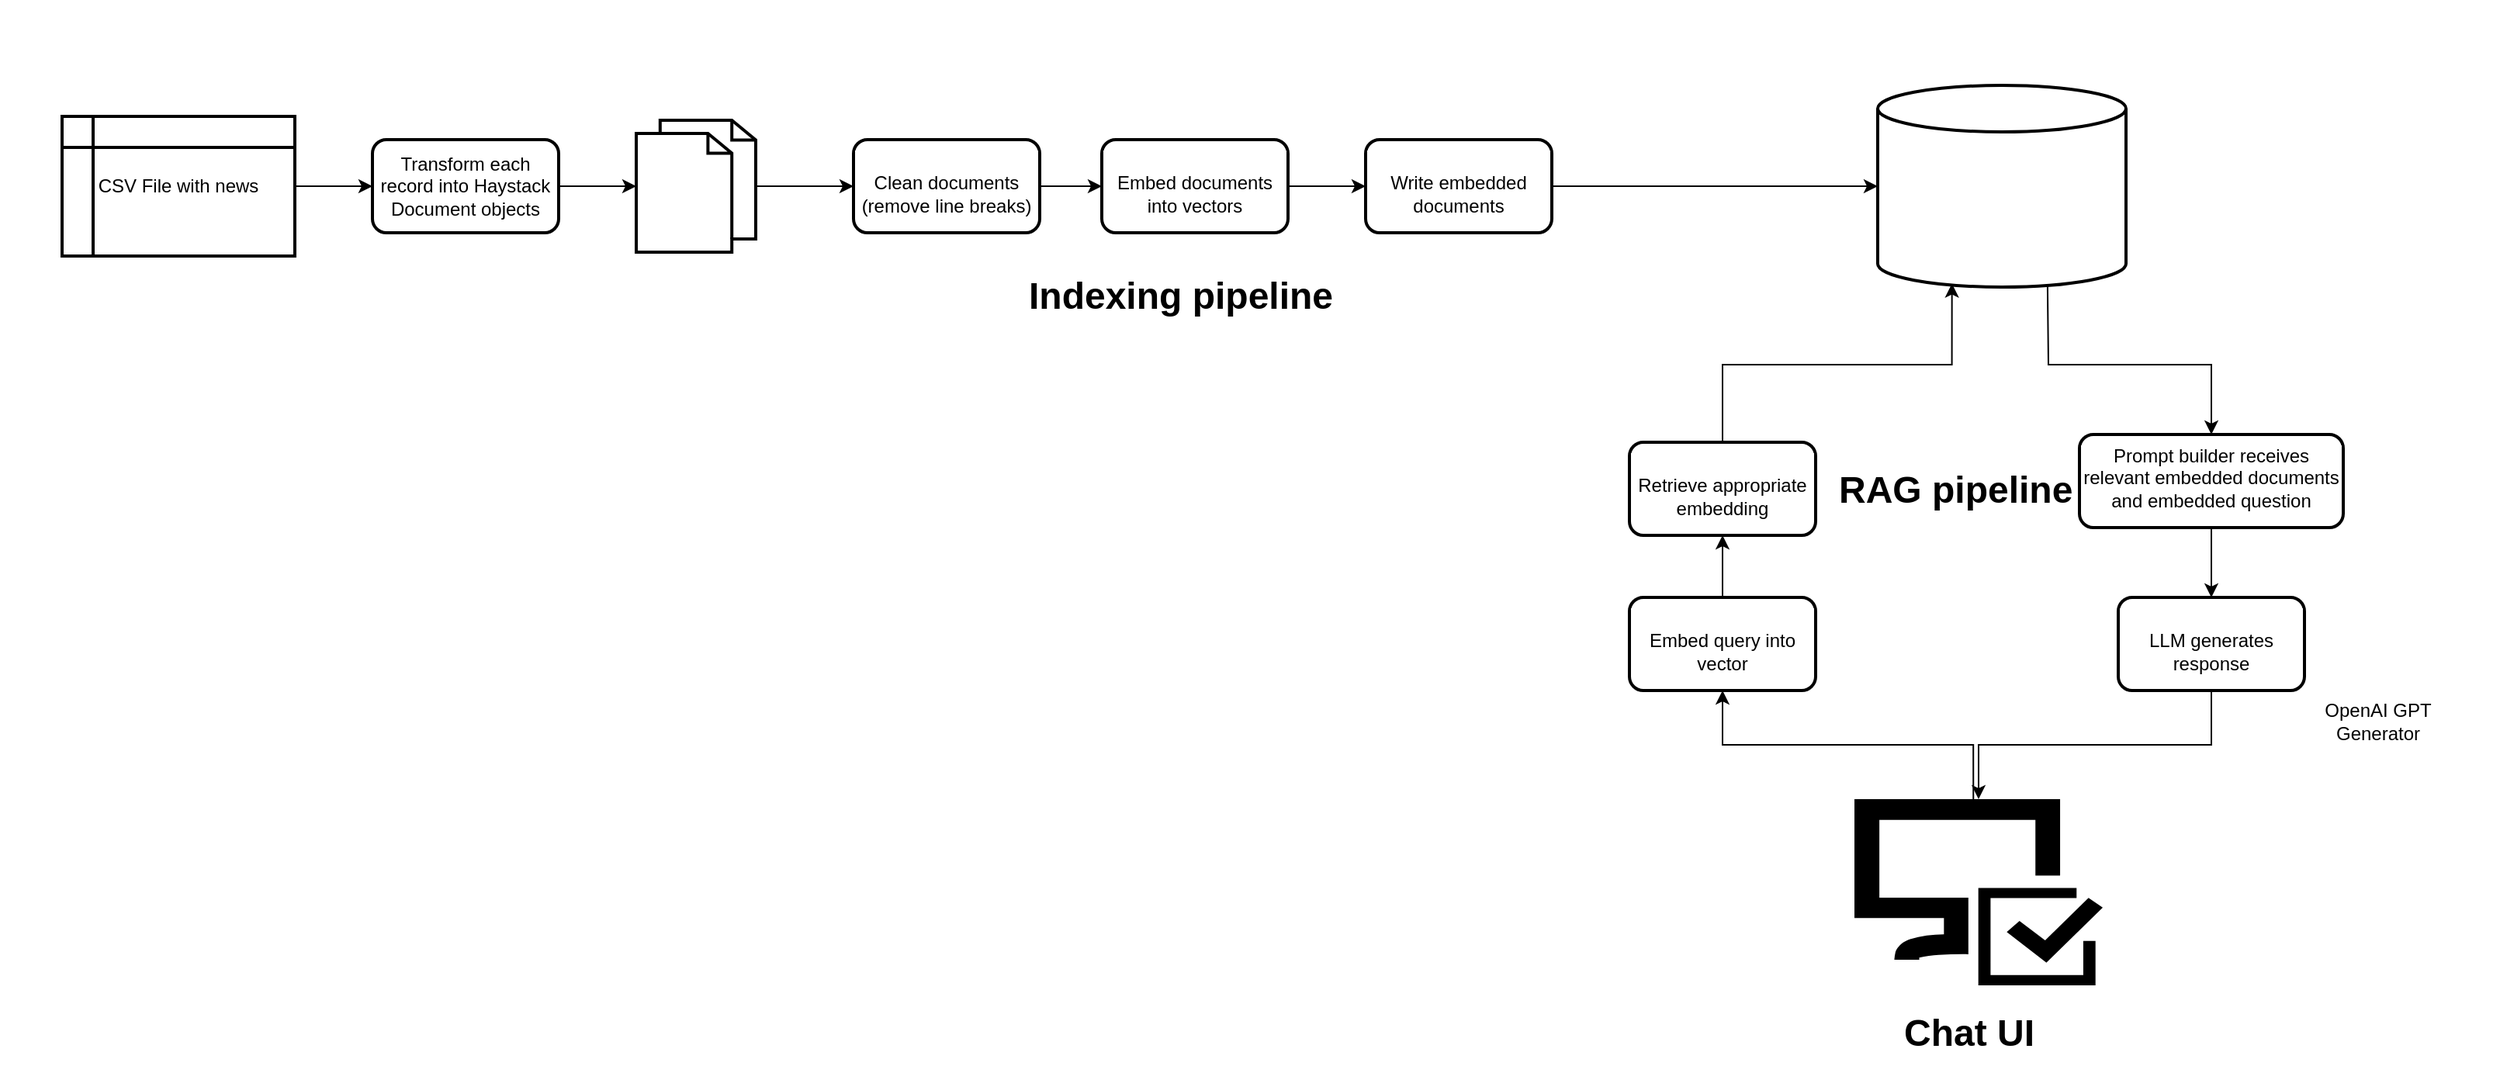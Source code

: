 <mxfile version="26.0.4">
  <diagram name="Page-1" id="G7hLmfwOPTBnFlMKxoG6">
    <mxGraphModel dx="1714" dy="1188" grid="1" gridSize="10" guides="1" tooltips="1" connect="1" arrows="1" fold="1" page="1" pageScale="1" pageWidth="850" pageHeight="1100" math="0" shadow="0">
      <root>
        <mxCell id="0" />
        <mxCell id="1" parent="0" />
        <mxCell id="EBf3UP8crloSJ7-SWJ4h-42" value="" style="rounded=0;whiteSpace=wrap;html=1;strokeColor=none;" vertex="1" parent="1">
          <mxGeometry y="75" width="1610" height="695" as="geometry" />
        </mxCell>
        <mxCell id="EBf3UP8crloSJ7-SWJ4h-5" value="" style="edgeStyle=orthogonalEdgeStyle;rounded=0;orthogonalLoop=1;jettySize=auto;html=1;" edge="1" parent="1" source="EBf3UP8crloSJ7-SWJ4h-2" target="EBf3UP8crloSJ7-SWJ4h-3">
          <mxGeometry relative="1" as="geometry" />
        </mxCell>
        <mxCell id="EBf3UP8crloSJ7-SWJ4h-2" value="CSV File with news" style="shape=internalStorage;whiteSpace=wrap;html=1;backgroundOutline=1;strokeWidth=2;" vertex="1" parent="1">
          <mxGeometry x="40" y="150" width="150" height="90" as="geometry" />
        </mxCell>
        <mxCell id="EBf3UP8crloSJ7-SWJ4h-6" value="" style="edgeStyle=orthogonalEdgeStyle;rounded=0;orthogonalLoop=1;jettySize=auto;html=1;" edge="1" parent="1" source="EBf3UP8crloSJ7-SWJ4h-3" target="EBf3UP8crloSJ7-SWJ4h-4">
          <mxGeometry relative="1" as="geometry" />
        </mxCell>
        <mxCell id="EBf3UP8crloSJ7-SWJ4h-3" value="Transform each record into Haystack Document objects" style="rounded=1;whiteSpace=wrap;html=1;strokeWidth=2;" vertex="1" parent="1">
          <mxGeometry x="240" y="165" width="120" height="60" as="geometry" />
        </mxCell>
        <mxCell id="EBf3UP8crloSJ7-SWJ4h-8" value="" style="edgeStyle=orthogonalEdgeStyle;rounded=0;orthogonalLoop=1;jettySize=auto;html=1;" edge="1" parent="1" source="EBf3UP8crloSJ7-SWJ4h-4" target="EBf3UP8crloSJ7-SWJ4h-7">
          <mxGeometry relative="1" as="geometry" />
        </mxCell>
        <mxCell id="EBf3UP8crloSJ7-SWJ4h-4" value="" style="html=1;verticalLabelPosition=bottom;align=center;labelBackgroundColor=#ffffff;verticalAlign=top;strokeWidth=2;strokeColor=#000000;shadow=0;dashed=0;shape=mxgraph.ios7.icons.documents;" vertex="1" parent="1">
          <mxGeometry x="410" y="152.5" width="77" height="85" as="geometry" />
        </mxCell>
        <mxCell id="EBf3UP8crloSJ7-SWJ4h-10" value="" style="edgeStyle=orthogonalEdgeStyle;rounded=0;orthogonalLoop=1;jettySize=auto;html=1;" edge="1" parent="1" source="EBf3UP8crloSJ7-SWJ4h-7" target="EBf3UP8crloSJ7-SWJ4h-9">
          <mxGeometry relative="1" as="geometry" />
        </mxCell>
        <mxCell id="EBf3UP8crloSJ7-SWJ4h-7" value="&lt;div&gt;&lt;br&gt;&lt;/div&gt;Clean documents (remove line breaks)" style="rounded=1;whiteSpace=wrap;html=1;verticalAlign=top;strokeColor=#000000;labelBackgroundColor=#ffffff;strokeWidth=2;shadow=0;dashed=0;" vertex="1" parent="1">
          <mxGeometry x="550" y="165" width="120" height="60" as="geometry" />
        </mxCell>
        <mxCell id="EBf3UP8crloSJ7-SWJ4h-12" value="" style="edgeStyle=orthogonalEdgeStyle;rounded=0;orthogonalLoop=1;jettySize=auto;html=1;" edge="1" parent="1" source="EBf3UP8crloSJ7-SWJ4h-9" target="EBf3UP8crloSJ7-SWJ4h-11">
          <mxGeometry relative="1" as="geometry" />
        </mxCell>
        <mxCell id="EBf3UP8crloSJ7-SWJ4h-9" value="&lt;div&gt;&lt;br&gt;&lt;/div&gt;Embed documents into vectors" style="whiteSpace=wrap;html=1;verticalAlign=top;strokeColor=#000000;rounded=1;labelBackgroundColor=#ffffff;strokeWidth=2;shadow=0;dashed=0;" vertex="1" parent="1">
          <mxGeometry x="710" y="165" width="120" height="60" as="geometry" />
        </mxCell>
        <mxCell id="EBf3UP8crloSJ7-SWJ4h-13" value="" style="edgeStyle=orthogonalEdgeStyle;rounded=0;orthogonalLoop=1;jettySize=auto;html=1;" edge="1" parent="1" source="EBf3UP8crloSJ7-SWJ4h-11" target="EBf3UP8crloSJ7-SWJ4h-1">
          <mxGeometry relative="1" as="geometry" />
        </mxCell>
        <mxCell id="EBf3UP8crloSJ7-SWJ4h-11" value="&lt;div&gt;&lt;br&gt;&lt;/div&gt;Write embedded documents" style="whiteSpace=wrap;html=1;verticalAlign=top;strokeColor=#000000;rounded=1;labelBackgroundColor=#ffffff;strokeWidth=2;shadow=0;dashed=0;" vertex="1" parent="1">
          <mxGeometry x="880" y="165" width="120" height="60" as="geometry" />
        </mxCell>
        <mxCell id="EBf3UP8crloSJ7-SWJ4h-14" value="&lt;h1 style=&quot;margin-top: 0px;&quot;&gt;Indexing pipeline&lt;/h1&gt;" style="text;html=1;whiteSpace=wrap;overflow=hidden;rounded=0;" vertex="1" parent="1">
          <mxGeometry x="660.5" y="245" width="290" height="50" as="geometry" />
        </mxCell>
        <mxCell id="EBf3UP8crloSJ7-SWJ4h-20" value="" style="edgeStyle=orthogonalEdgeStyle;rounded=0;orthogonalLoop=1;jettySize=auto;html=1;exitX=0.479;exitY=0.007;exitDx=0;exitDy=0;exitPerimeter=0;" edge="1" parent="1" source="EBf3UP8crloSJ7-SWJ4h-15" target="EBf3UP8crloSJ7-SWJ4h-17">
          <mxGeometry relative="1" as="geometry" />
        </mxCell>
        <mxCell id="EBf3UP8crloSJ7-SWJ4h-15" value="" style="sketch=0;pointerEvents=1;shadow=0;dashed=0;html=1;strokeColor=none;labelPosition=center;verticalLabelPosition=bottom;verticalAlign=top;align=center;fillColor=#000000;shape=mxgraph.mscae.intune.computer_inventory" vertex="1" parent="1">
          <mxGeometry x="1195" y="590" width="160" height="120" as="geometry" />
        </mxCell>
        <mxCell id="EBf3UP8crloSJ7-SWJ4h-16" value="&lt;h1 style=&quot;margin-top: 0px;&quot;&gt;Chat UI&lt;/h1&gt;" style="text;html=1;whiteSpace=wrap;overflow=hidden;rounded=0;" vertex="1" parent="1">
          <mxGeometry x="1225" y="720" width="105" height="40" as="geometry" />
        </mxCell>
        <mxCell id="EBf3UP8crloSJ7-SWJ4h-19" value="" style="edgeStyle=orthogonalEdgeStyle;rounded=0;orthogonalLoop=1;jettySize=auto;html=1;" edge="1" parent="1" source="EBf3UP8crloSJ7-SWJ4h-17" target="EBf3UP8crloSJ7-SWJ4h-18">
          <mxGeometry relative="1" as="geometry" />
        </mxCell>
        <mxCell id="EBf3UP8crloSJ7-SWJ4h-21" value="" style="edgeStyle=orthogonalEdgeStyle;rounded=0;orthogonalLoop=1;jettySize=auto;html=1;exitX=0.5;exitY=0;exitDx=0;exitDy=0;entryX=0.299;entryY=0.983;entryDx=0;entryDy=0;entryPerimeter=0;" edge="1" parent="1" source="EBf3UP8crloSJ7-SWJ4h-18" target="EBf3UP8crloSJ7-SWJ4h-1">
          <mxGeometry relative="1" as="geometry" />
        </mxCell>
        <mxCell id="EBf3UP8crloSJ7-SWJ4h-26" value="" style="edgeStyle=orthogonalEdgeStyle;rounded=0;orthogonalLoop=1;jettySize=auto;html=1;" edge="1" parent="1" source="EBf3UP8crloSJ7-SWJ4h-22" target="EBf3UP8crloSJ7-SWJ4h-25">
          <mxGeometry relative="1" as="geometry" />
        </mxCell>
        <mxCell id="EBf3UP8crloSJ7-SWJ4h-24" value="" style="endArrow=classic;html=1;rounded=0;entryX=0.5;entryY=0;entryDx=0;entryDy=0;exitX=0.684;exitY=0.99;exitDx=0;exitDy=0;exitPerimeter=0;" edge="1" parent="1" source="EBf3UP8crloSJ7-SWJ4h-1" target="EBf3UP8crloSJ7-SWJ4h-22">
          <mxGeometry width="50" height="50" relative="1" as="geometry">
            <mxPoint x="1180" y="260" as="sourcePoint" />
            <mxPoint x="880" y="470" as="targetPoint" />
            <Array as="points">
              <mxPoint x="1320" y="310" />
              <mxPoint x="1425" y="310" />
            </Array>
          </mxGeometry>
        </mxCell>
        <mxCell id="EBf3UP8crloSJ7-SWJ4h-27" value="" style="edgeStyle=orthogonalEdgeStyle;rounded=0;orthogonalLoop=1;jettySize=auto;html=1;exitX=0.5;exitY=1;exitDx=0;exitDy=0;" edge="1" parent="1" source="EBf3UP8crloSJ7-SWJ4h-25" target="EBf3UP8crloSJ7-SWJ4h-15">
          <mxGeometry relative="1" as="geometry" />
        </mxCell>
        <mxCell id="EBf3UP8crloSJ7-SWJ4h-32" value="" style="shape=image;verticalLabelPosition=bottom;labelBackgroundColor=default;verticalAlign=top;aspect=fixed;imageAspect=0;image=https://logosandtypes.com/wp-content/uploads/2022/07/OpenAI.png;" vertex="1" parent="1">
          <mxGeometry x="1490" y="447.5" width="85" height="85" as="geometry" />
        </mxCell>
        <mxCell id="EBf3UP8crloSJ7-SWJ4h-36" value="OpenAI GPT Generator" style="text;html=1;align=center;verticalAlign=middle;whiteSpace=wrap;rounded=0;" vertex="1" parent="1">
          <mxGeometry x="1490" y="525" width="85" height="30" as="geometry" />
        </mxCell>
        <mxCell id="EBf3UP8crloSJ7-SWJ4h-37" value="" style="shape=image;verticalLabelPosition=bottom;labelBackgroundColor=default;verticalAlign=top;aspect=fixed;imageAspect=0;image=https://ai-infrastructure.org/wp-content/uploads/2023/08/Haystack-Logo_deepset.png;" vertex="1" parent="1">
          <mxGeometry x="650" y="280.49" width="210.5" height="74.51" as="geometry" />
        </mxCell>
        <mxCell id="EBf3UP8crloSJ7-SWJ4h-1" value="" style="shape=cylinder3;whiteSpace=wrap;html=1;boundedLbl=1;backgroundOutline=1;size=15;strokeWidth=2;" vertex="1" parent="1">
          <mxGeometry x="1210" y="130" width="160" height="130" as="geometry" />
        </mxCell>
        <mxCell id="EBf3UP8crloSJ7-SWJ4h-41" value="" style="shape=image;verticalLabelPosition=bottom;labelBackgroundColor=default;verticalAlign=top;aspect=fixed;imageAspect=0;image=https://ai-infrastructure.org/wp-content/uploads/2023/08/Haystack-Logo_deepset.png;" vertex="1" parent="1">
          <mxGeometry x="215.25" y="230" width="169.5" height="60" as="geometry" />
        </mxCell>
        <mxCell id="EBf3UP8crloSJ7-SWJ4h-44" value="" style="shape=image;verticalLabelPosition=bottom;labelBackgroundColor=default;verticalAlign=top;aspect=fixed;imageAspect=0;image=https://huggingface.co/datasets/huggingface/brand-assets/resolve/main/hf-logo-with-title.png;" vertex="1" parent="1">
          <mxGeometry x="635.5" y="93.79" width="300.5" height="79.89" as="geometry" />
        </mxCell>
        <mxCell id="EBf3UP8crloSJ7-SWJ4h-45" value="" style="shape=image;verticalLabelPosition=bottom;labelBackgroundColor=default;verticalAlign=top;aspect=fixed;imageAspect=0;image=https://huggingface.co/datasets/huggingface/brand-assets/resolve/main/hf-logo-with-title.png;" vertex="1" parent="1">
          <mxGeometry x="749.5" y="455" width="300.5" height="79.89" as="geometry" />
        </mxCell>
        <mxCell id="EBf3UP8crloSJ7-SWJ4h-47" value="" style="shape=image;verticalLabelPosition=bottom;labelBackgroundColor=default;verticalAlign=top;aspect=fixed;imageAspect=0;image=https://ai-infrastructure.org/wp-content/uploads/2023/08/Haystack-Logo_deepset.png;" vertex="1" parent="1">
          <mxGeometry x="1160" y="400" width="210.5" height="74.51" as="geometry" />
        </mxCell>
        <mxCell id="EBf3UP8crloSJ7-SWJ4h-46" value="" style="shape=image;verticalLabelPosition=bottom;labelBackgroundColor=default;verticalAlign=top;aspect=fixed;imageAspect=0;image=https://upload.wikimedia.org/wikipedia/commons/thumb/f/f4/Elasticsearch_logo.svg/1024px-Elasticsearch_logo.svg.png;" vertex="1" parent="1">
          <mxGeometry x="1224.28" y="196.28" width="130.72" height="28.72" as="geometry" />
        </mxCell>
        <mxCell id="EBf3UP8crloSJ7-SWJ4h-22" value="&lt;div&gt;Prompt builder receives relevant embedded documents and embedded question&lt;/div&gt;" style="whiteSpace=wrap;html=1;verticalAlign=top;strokeColor=#000000;rounded=1;labelBackgroundColor=#ffffff;strokeWidth=2;shadow=0;dashed=0;" vertex="1" parent="1">
          <mxGeometry x="1340" y="355" width="170" height="60" as="geometry" />
        </mxCell>
        <mxCell id="EBf3UP8crloSJ7-SWJ4h-17" value="&lt;div&gt;&lt;br&gt;&lt;/div&gt;Embed query into vector&lt;div&gt;&lt;/div&gt;" style="whiteSpace=wrap;html=1;verticalAlign=top;strokeColor=#000000;rounded=1;labelBackgroundColor=#ffffff;strokeWidth=2;shadow=0;dashed=0;" vertex="1" parent="1">
          <mxGeometry x="1050" y="460" width="120" height="60" as="geometry" />
        </mxCell>
        <mxCell id="EBf3UP8crloSJ7-SWJ4h-18" value="&lt;div&gt;&lt;br&gt;&lt;/div&gt;&lt;div&gt;Retrieve appropriate embedding&lt;/div&gt;" style="whiteSpace=wrap;html=1;verticalAlign=top;strokeColor=#000000;rounded=1;labelBackgroundColor=#ffffff;strokeWidth=2;shadow=0;dashed=0;" vertex="1" parent="1">
          <mxGeometry x="1050" y="360" width="120" height="60" as="geometry" />
        </mxCell>
        <mxCell id="EBf3UP8crloSJ7-SWJ4h-29" value="&lt;h1 style=&quot;margin-top: 0px;&quot;&gt;RAG pipeline&lt;/h1&gt;" style="text;html=1;whiteSpace=wrap;overflow=hidden;rounded=0;" vertex="1" parent="1">
          <mxGeometry x="1183" y="370" width="164.5" height="70" as="geometry" />
        </mxCell>
        <mxCell id="EBf3UP8crloSJ7-SWJ4h-25" value="&lt;div&gt;&lt;br&gt;&lt;/div&gt;LLM generates response" style="whiteSpace=wrap;html=1;verticalAlign=top;strokeColor=#000000;rounded=1;labelBackgroundColor=#ffffff;strokeWidth=2;shadow=0;dashed=0;" vertex="1" parent="1">
          <mxGeometry x="1365" y="460" width="120" height="60" as="geometry" />
        </mxCell>
      </root>
    </mxGraphModel>
  </diagram>
</mxfile>
